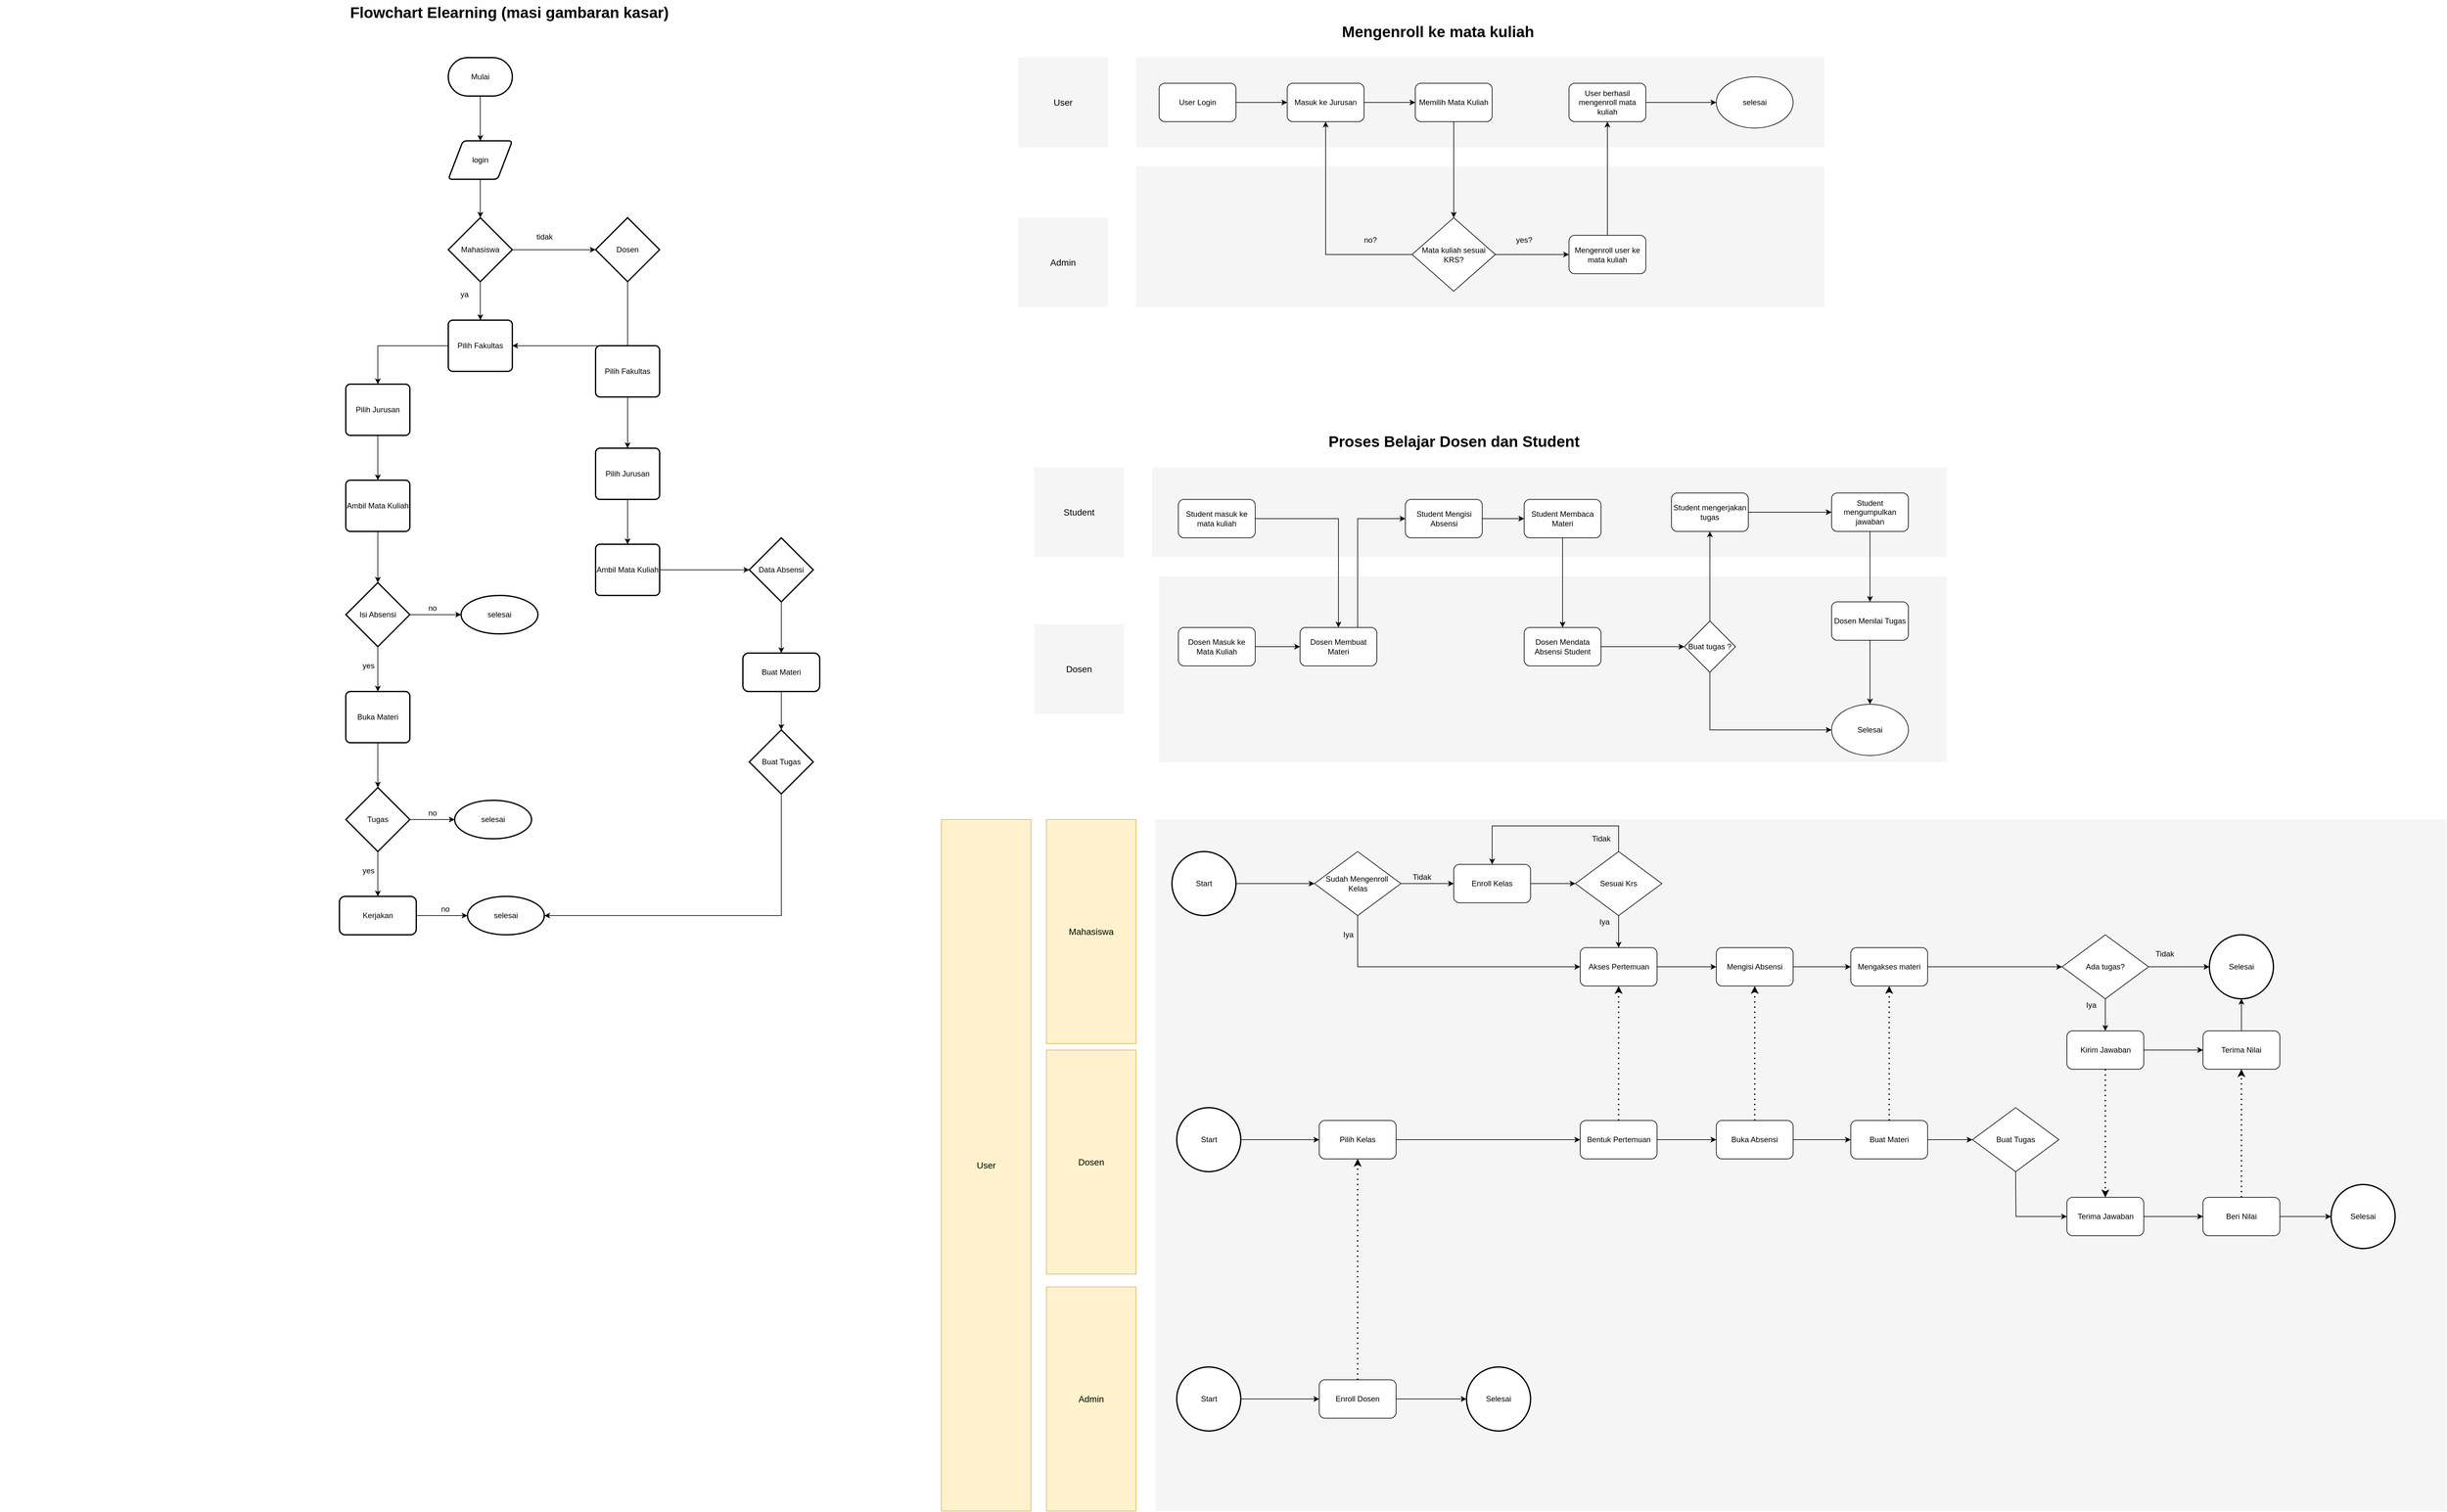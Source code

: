 <mxfile version="17.4.0" type="device"><diagram id="6I0OCvxSQrVGMHxT2VVA" name="Page-1"><mxGraphModel dx="3430" dy="965" grid="1" gridSize="10" guides="1" tooltips="1" connect="1" arrows="1" fold="1" page="1" pageScale="1" pageWidth="850" pageHeight="1100" math="0" shadow="0"><root><mxCell id="0"/><mxCell id="1" parent="0"/><mxCell id="dKdSaXE48SgPbhcamS2K-30" value="" style="whiteSpace=wrap;html=1;strokeColor=none;strokeWidth=1;fillColor=#f5f5f5;fontSize=14;" parent="1" vertex="1"><mxGeometry x="194" y="500" width="1075" height="220" as="geometry"/></mxCell><mxCell id="dKdSaXE48SgPbhcamS2K-32" value="" style="whiteSpace=wrap;html=1;strokeColor=none;strokeWidth=1;fillColor=#f5f5f5;fontSize=14;" parent="1" vertex="1"><mxGeometry x="194" y="330" width="1075" height="140" as="geometry"/></mxCell><mxCell id="dKdSaXE48SgPbhcamS2K-63" value="Mengenroll ke mata kuliah" style="text;strokeColor=none;fillColor=none;html=1;fontSize=24;fontStyle=1;verticalAlign=middle;align=center;" parent="1" vertex="1"><mxGeometry x="-130" y="270" width="1590" height="40" as="geometry"/></mxCell><mxCell id="AJDDpx3dmxY4bi6hgzIs-2" value="User" style="whiteSpace=wrap;html=1;strokeColor=none;strokeWidth=1;fillColor=#f5f5f5;fontSize=14;" parent="1" vertex="1"><mxGeometry x="10" y="330" width="140" height="140" as="geometry"/></mxCell><mxCell id="AJDDpx3dmxY4bi6hgzIs-5" value="Admin" style="whiteSpace=wrap;html=1;strokeColor=none;strokeWidth=1;fillColor=#f5f5f5;fontSize=14;" parent="1" vertex="1"><mxGeometry x="10" y="580" width="140" height="140" as="geometry"/></mxCell><mxCell id="AJDDpx3dmxY4bi6hgzIs-11" value="" style="edgeStyle=orthogonalEdgeStyle;rounded=0;orthogonalLoop=1;jettySize=auto;html=1;" parent="1" source="AJDDpx3dmxY4bi6hgzIs-7" target="AJDDpx3dmxY4bi6hgzIs-10" edge="1"><mxGeometry relative="1" as="geometry"/></mxCell><mxCell id="AJDDpx3dmxY4bi6hgzIs-7" value="User Login" style="rounded=1;whiteSpace=wrap;html=1;" parent="1" vertex="1"><mxGeometry x="230" y="370" width="120" height="60" as="geometry"/></mxCell><mxCell id="AJDDpx3dmxY4bi6hgzIs-19" style="edgeStyle=orthogonalEdgeStyle;rounded=0;orthogonalLoop=1;jettySize=auto;html=1;entryX=0.5;entryY=1;entryDx=0;entryDy=0;" parent="1" source="AJDDpx3dmxY4bi6hgzIs-9" target="AJDDpx3dmxY4bi6hgzIs-13" edge="1"><mxGeometry relative="1" as="geometry"/></mxCell><mxCell id="AJDDpx3dmxY4bi6hgzIs-9" value="Mengenroll user ke mata kuliah" style="rounded=1;whiteSpace=wrap;html=1;" parent="1" vertex="1"><mxGeometry x="870" y="607.5" width="120" height="60" as="geometry"/></mxCell><mxCell id="AJDDpx3dmxY4bi6hgzIs-16" value="" style="edgeStyle=orthogonalEdgeStyle;rounded=0;orthogonalLoop=1;jettySize=auto;html=1;" parent="1" source="AJDDpx3dmxY4bi6hgzIs-10" target="AJDDpx3dmxY4bi6hgzIs-15" edge="1"><mxGeometry relative="1" as="geometry"/></mxCell><mxCell id="AJDDpx3dmxY4bi6hgzIs-10" value="Masuk ke Jurusan" style="rounded=1;whiteSpace=wrap;html=1;" parent="1" vertex="1"><mxGeometry x="430" y="370" width="120" height="60" as="geometry"/></mxCell><mxCell id="AJDDpx3dmxY4bi6hgzIs-52" style="edgeStyle=orthogonalEdgeStyle;rounded=0;orthogonalLoop=1;jettySize=auto;html=1;entryX=0;entryY=0.5;entryDx=0;entryDy=0;" parent="1" source="AJDDpx3dmxY4bi6hgzIs-13" target="AJDDpx3dmxY4bi6hgzIs-51" edge="1"><mxGeometry relative="1" as="geometry"/></mxCell><mxCell id="AJDDpx3dmxY4bi6hgzIs-13" value="User berhasil mengenroll mata kuliah" style="rounded=1;whiteSpace=wrap;html=1;" parent="1" vertex="1"><mxGeometry x="870" y="370" width="120" height="60" as="geometry"/></mxCell><mxCell id="AJDDpx3dmxY4bi6hgzIs-17" style="edgeStyle=orthogonalEdgeStyle;rounded=0;orthogonalLoop=1;jettySize=auto;html=1;entryX=0;entryY=0.5;entryDx=0;entryDy=0;" parent="1" source="AJDDpx3dmxY4bi6hgzIs-14" target="AJDDpx3dmxY4bi6hgzIs-9" edge="1"><mxGeometry relative="1" as="geometry"/></mxCell><mxCell id="AJDDpx3dmxY4bi6hgzIs-20" style="edgeStyle=orthogonalEdgeStyle;rounded=0;orthogonalLoop=1;jettySize=auto;html=1;entryX=0.5;entryY=1;entryDx=0;entryDy=0;" parent="1" source="AJDDpx3dmxY4bi6hgzIs-14" target="AJDDpx3dmxY4bi6hgzIs-10" edge="1"><mxGeometry relative="1" as="geometry"/></mxCell><mxCell id="AJDDpx3dmxY4bi6hgzIs-14" value="Mata kuliah sesuai KRS?" style="rhombus;whiteSpace=wrap;html=1;" parent="1" vertex="1"><mxGeometry x="625" y="580" width="130" height="115" as="geometry"/></mxCell><mxCell id="AJDDpx3dmxY4bi6hgzIs-18" style="edgeStyle=orthogonalEdgeStyle;rounded=0;orthogonalLoop=1;jettySize=auto;html=1;entryX=0.5;entryY=0;entryDx=0;entryDy=0;" parent="1" source="AJDDpx3dmxY4bi6hgzIs-15" target="AJDDpx3dmxY4bi6hgzIs-14" edge="1"><mxGeometry relative="1" as="geometry"/></mxCell><mxCell id="AJDDpx3dmxY4bi6hgzIs-15" value="Memilih Mata Kuliah" style="whiteSpace=wrap;html=1;rounded=1;" parent="1" vertex="1"><mxGeometry x="630" y="370" width="120" height="60" as="geometry"/></mxCell><mxCell id="AJDDpx3dmxY4bi6hgzIs-21" value="no?" style="text;html=1;strokeColor=none;fillColor=none;align=center;verticalAlign=middle;whiteSpace=wrap;rounded=0;" parent="1" vertex="1"><mxGeometry x="530" y="600" width="60" height="30" as="geometry"/></mxCell><mxCell id="AJDDpx3dmxY4bi6hgzIs-22" value="yes?" style="text;html=1;strokeColor=none;fillColor=none;align=center;verticalAlign=middle;whiteSpace=wrap;rounded=0;" parent="1" vertex="1"><mxGeometry x="770" y="600" width="60" height="30" as="geometry"/></mxCell><mxCell id="AJDDpx3dmxY4bi6hgzIs-23" value="" style="whiteSpace=wrap;html=1;strokeColor=none;strokeWidth=1;fillColor=#f5f5f5;fontSize=14;" parent="1" vertex="1"><mxGeometry x="230" y="1140" width="1230" height="290" as="geometry"/></mxCell><mxCell id="AJDDpx3dmxY4bi6hgzIs-24" value="" style="whiteSpace=wrap;html=1;strokeColor=none;strokeWidth=1;fillColor=#f5f5f5;fontSize=14;" parent="1" vertex="1"><mxGeometry x="219" y="970" width="1241" height="140" as="geometry"/></mxCell><mxCell id="AJDDpx3dmxY4bi6hgzIs-25" value="Proses Belajar Dosen dan Student" style="text;strokeColor=none;fillColor=none;html=1;fontSize=24;fontStyle=1;verticalAlign=middle;align=center;" parent="1" vertex="1"><mxGeometry x="-105" y="910" width="1590" height="40" as="geometry"/></mxCell><mxCell id="AJDDpx3dmxY4bi6hgzIs-26" value="Student" style="whiteSpace=wrap;html=1;strokeColor=none;strokeWidth=1;fillColor=#f5f5f5;fontSize=14;" parent="1" vertex="1"><mxGeometry x="35" y="970" width="140" height="140" as="geometry"/></mxCell><mxCell id="AJDDpx3dmxY4bi6hgzIs-27" value="Dosen" style="whiteSpace=wrap;html=1;strokeColor=none;strokeWidth=1;fillColor=#f5f5f5;fontSize=14;" parent="1" vertex="1"><mxGeometry x="35" y="1215" width="140" height="140" as="geometry"/></mxCell><mxCell id="AJDDpx3dmxY4bi6hgzIs-28" value="" style="edgeStyle=orthogonalEdgeStyle;rounded=0;orthogonalLoop=1;jettySize=auto;html=1;" parent="1" edge="1"><mxGeometry relative="1" as="geometry"><mxPoint x="375" y="1040" as="sourcePoint"/></mxGeometry></mxCell><mxCell id="AJDDpx3dmxY4bi6hgzIs-30" style="edgeStyle=orthogonalEdgeStyle;rounded=0;orthogonalLoop=1;jettySize=auto;html=1;entryX=0.5;entryY=1;entryDx=0;entryDy=0;" parent="1" edge="1"><mxGeometry relative="1" as="geometry"><mxPoint x="955" y="1247.5" as="sourcePoint"/></mxGeometry></mxCell><mxCell id="AJDDpx3dmxY4bi6hgzIs-32" value="" style="edgeStyle=orthogonalEdgeStyle;rounded=0;orthogonalLoop=1;jettySize=auto;html=1;" parent="1" edge="1"><mxGeometry relative="1" as="geometry"><mxPoint x="575" y="1040" as="sourcePoint"/></mxGeometry></mxCell><mxCell id="AJDDpx3dmxY4bi6hgzIs-35" style="edgeStyle=orthogonalEdgeStyle;rounded=0;orthogonalLoop=1;jettySize=auto;html=1;entryX=0;entryY=0.5;entryDx=0;entryDy=0;" parent="1" edge="1"><mxGeometry relative="1" as="geometry"><mxPoint x="780" y="1277.5" as="sourcePoint"/></mxGeometry></mxCell><mxCell id="AJDDpx3dmxY4bi6hgzIs-55" style="edgeStyle=orthogonalEdgeStyle;rounded=0;orthogonalLoop=1;jettySize=auto;html=1;entryX=0;entryY=0.5;entryDx=0;entryDy=0;" parent="1" source="AJDDpx3dmxY4bi6hgzIs-44" target="AJDDpx3dmxY4bi6hgzIs-45" edge="1"><mxGeometry relative="1" as="geometry"/></mxCell><mxCell id="AJDDpx3dmxY4bi6hgzIs-44" value="Dosen Masuk ke Mata Kuliah" style="rounded=1;whiteSpace=wrap;html=1;" parent="1" vertex="1"><mxGeometry x="260" y="1220" width="120" height="60" as="geometry"/></mxCell><mxCell id="AJDDpx3dmxY4bi6hgzIs-61" style="edgeStyle=orthogonalEdgeStyle;rounded=0;orthogonalLoop=1;jettySize=auto;html=1;entryX=0;entryY=0.5;entryDx=0;entryDy=0;exitX=0.75;exitY=0;exitDx=0;exitDy=0;" parent="1" source="AJDDpx3dmxY4bi6hgzIs-45" target="AJDDpx3dmxY4bi6hgzIs-49" edge="1"><mxGeometry relative="1" as="geometry"/></mxCell><mxCell id="AJDDpx3dmxY4bi6hgzIs-45" value="Dosen Membuat Materi" style="rounded=1;whiteSpace=wrap;html=1;" parent="1" vertex="1"><mxGeometry x="450" y="1220" width="120" height="60" as="geometry"/></mxCell><mxCell id="AJDDpx3dmxY4bi6hgzIs-62" style="edgeStyle=orthogonalEdgeStyle;rounded=0;orthogonalLoop=1;jettySize=auto;html=1;entryX=0;entryY=0.5;entryDx=0;entryDy=0;" parent="1" source="AJDDpx3dmxY4bi6hgzIs-46" target="AJDDpx3dmxY4bi6hgzIs-53" edge="1"><mxGeometry relative="1" as="geometry"><Array as="points"><mxPoint x="1090" y="1380"/></Array></mxGeometry></mxCell><mxCell id="AJDDpx3dmxY4bi6hgzIs-63" style="edgeStyle=orthogonalEdgeStyle;rounded=0;orthogonalLoop=1;jettySize=auto;html=1;entryX=0.5;entryY=1;entryDx=0;entryDy=0;" parent="1" source="AJDDpx3dmxY4bi6hgzIs-46" target="AJDDpx3dmxY4bi6hgzIs-58" edge="1"><mxGeometry relative="1" as="geometry"/></mxCell><mxCell id="AJDDpx3dmxY4bi6hgzIs-46" value="Buat tugas ?" style="rhombus;whiteSpace=wrap;html=1;" parent="1" vertex="1"><mxGeometry x="1050" y="1210" width="80" height="80" as="geometry"/></mxCell><mxCell id="AJDDpx3dmxY4bi6hgzIs-54" style="edgeStyle=orthogonalEdgeStyle;rounded=0;orthogonalLoop=1;jettySize=auto;html=1;entryX=0.5;entryY=0;entryDx=0;entryDy=0;" parent="1" source="AJDDpx3dmxY4bi6hgzIs-47" target="AJDDpx3dmxY4bi6hgzIs-45" edge="1"><mxGeometry relative="1" as="geometry"><mxPoint x="450" y="1050" as="targetPoint"/></mxGeometry></mxCell><mxCell id="AJDDpx3dmxY4bi6hgzIs-47" value="Student masuk ke mata kuliah" style="rounded=1;whiteSpace=wrap;html=1;" parent="1" vertex="1"><mxGeometry x="260" y="1020" width="120" height="60" as="geometry"/></mxCell><mxCell id="AJDDpx3dmxY4bi6hgzIs-71" style="edgeStyle=orthogonalEdgeStyle;rounded=0;orthogonalLoop=1;jettySize=auto;html=1;entryX=0;entryY=0.5;entryDx=0;entryDy=0;" parent="1" source="AJDDpx3dmxY4bi6hgzIs-49" target="AJDDpx3dmxY4bi6hgzIs-70" edge="1"><mxGeometry relative="1" as="geometry"/></mxCell><mxCell id="AJDDpx3dmxY4bi6hgzIs-49" value="Student Mengisi Absensi" style="rounded=1;whiteSpace=wrap;html=1;" parent="1" vertex="1"><mxGeometry x="614.5" y="1020" width="120" height="60" as="geometry"/></mxCell><mxCell id="AJDDpx3dmxY4bi6hgzIs-51" value="selesai" style="ellipse;whiteSpace=wrap;html=1;" parent="1" vertex="1"><mxGeometry x="1100" y="360" width="120" height="80" as="geometry"/></mxCell><mxCell id="AJDDpx3dmxY4bi6hgzIs-53" value="Selesai" style="ellipse;whiteSpace=wrap;html=1;" parent="1" vertex="1"><mxGeometry x="1280" y="1340" width="120" height="80" as="geometry"/></mxCell><mxCell id="AJDDpx3dmxY4bi6hgzIs-66" value="" style="edgeStyle=orthogonalEdgeStyle;rounded=0;orthogonalLoop=1;jettySize=auto;html=1;" parent="1" source="AJDDpx3dmxY4bi6hgzIs-58" target="AJDDpx3dmxY4bi6hgzIs-65" edge="1"><mxGeometry relative="1" as="geometry"/></mxCell><mxCell id="AJDDpx3dmxY4bi6hgzIs-58" value="Student mengerjakan tugas" style="rounded=1;whiteSpace=wrap;html=1;" parent="1" vertex="1"><mxGeometry x="1030" y="1010" width="120" height="60" as="geometry"/></mxCell><mxCell id="AJDDpx3dmxY4bi6hgzIs-68" style="edgeStyle=orthogonalEdgeStyle;rounded=0;orthogonalLoop=1;jettySize=auto;html=1;entryX=0.5;entryY=0;entryDx=0;entryDy=0;" parent="1" source="AJDDpx3dmxY4bi6hgzIs-65" target="AJDDpx3dmxY4bi6hgzIs-67" edge="1"><mxGeometry relative="1" as="geometry"/></mxCell><mxCell id="AJDDpx3dmxY4bi6hgzIs-65" value="Student mengumpulkan jawaban" style="whiteSpace=wrap;html=1;rounded=1;" parent="1" vertex="1"><mxGeometry x="1280" y="1010" width="120" height="60" as="geometry"/></mxCell><mxCell id="AJDDpx3dmxY4bi6hgzIs-69" style="edgeStyle=orthogonalEdgeStyle;rounded=0;orthogonalLoop=1;jettySize=auto;html=1;entryX=0.5;entryY=0;entryDx=0;entryDy=0;" parent="1" source="AJDDpx3dmxY4bi6hgzIs-67" target="AJDDpx3dmxY4bi6hgzIs-53" edge="1"><mxGeometry relative="1" as="geometry"/></mxCell><mxCell id="AJDDpx3dmxY4bi6hgzIs-67" value="Dosen Menilai Tugas" style="rounded=1;whiteSpace=wrap;html=1;" parent="1" vertex="1"><mxGeometry x="1280" y="1180" width="120" height="60" as="geometry"/></mxCell><mxCell id="AJDDpx3dmxY4bi6hgzIs-74" style="edgeStyle=orthogonalEdgeStyle;rounded=0;orthogonalLoop=1;jettySize=auto;html=1;entryX=0.5;entryY=0;entryDx=0;entryDy=0;" parent="1" source="AJDDpx3dmxY4bi6hgzIs-70" target="AJDDpx3dmxY4bi6hgzIs-72" edge="1"><mxGeometry relative="1" as="geometry"/></mxCell><mxCell id="AJDDpx3dmxY4bi6hgzIs-70" value="Student Membaca Materi" style="rounded=1;whiteSpace=wrap;html=1;" parent="1" vertex="1"><mxGeometry x="800" y="1020" width="120" height="60" as="geometry"/></mxCell><mxCell id="AJDDpx3dmxY4bi6hgzIs-75" style="edgeStyle=orthogonalEdgeStyle;rounded=0;orthogonalLoop=1;jettySize=auto;html=1;entryX=0;entryY=0.5;entryDx=0;entryDy=0;" parent="1" source="AJDDpx3dmxY4bi6hgzIs-72" target="AJDDpx3dmxY4bi6hgzIs-46" edge="1"><mxGeometry relative="1" as="geometry"/></mxCell><mxCell id="AJDDpx3dmxY4bi6hgzIs-72" value="Dosen Mendata Absensi Student" style="rounded=1;whiteSpace=wrap;html=1;" parent="1" vertex="1"><mxGeometry x="800" y="1220" width="120" height="60" as="geometry"/></mxCell><mxCell id="AJDDpx3dmxY4bi6hgzIs-76" style="edgeStyle=orthogonalEdgeStyle;rounded=0;orthogonalLoop=1;jettySize=auto;html=1;entryX=0.5;entryY=0;entryDx=0;entryDy=0;" parent="1" source="AJDDpx3dmxY4bi6hgzIs-77" target="AJDDpx3dmxY4bi6hgzIs-79" edge="1"><mxGeometry relative="1" as="geometry"/></mxCell><mxCell id="AJDDpx3dmxY4bi6hgzIs-77" value="Mulai" style="strokeWidth=2;html=1;shape=mxgraph.flowchart.terminator;whiteSpace=wrap;" parent="1" vertex="1"><mxGeometry x="-880" y="330" width="100" height="60" as="geometry"/></mxCell><mxCell id="AJDDpx3dmxY4bi6hgzIs-78" value="" style="edgeStyle=orthogonalEdgeStyle;rounded=0;orthogonalLoop=1;jettySize=auto;html=1;" parent="1" source="AJDDpx3dmxY4bi6hgzIs-79" target="AJDDpx3dmxY4bi6hgzIs-82" edge="1"><mxGeometry relative="1" as="geometry"/></mxCell><mxCell id="AJDDpx3dmxY4bi6hgzIs-79" value="login" style="shape=parallelogram;html=1;strokeWidth=2;perimeter=parallelogramPerimeter;whiteSpace=wrap;rounded=1;arcSize=12;size=0.23;" parent="1" vertex="1"><mxGeometry x="-880" y="460" width="100" height="60" as="geometry"/></mxCell><mxCell id="AJDDpx3dmxY4bi6hgzIs-80" style="edgeStyle=orthogonalEdgeStyle;rounded=0;orthogonalLoop=1;jettySize=auto;html=1;" parent="1" source="AJDDpx3dmxY4bi6hgzIs-82" target="AJDDpx3dmxY4bi6hgzIs-84" edge="1"><mxGeometry relative="1" as="geometry"/></mxCell><mxCell id="AJDDpx3dmxY4bi6hgzIs-81" style="edgeStyle=orthogonalEdgeStyle;rounded=0;orthogonalLoop=1;jettySize=auto;html=1;entryX=0.5;entryY=0;entryDx=0;entryDy=0;" parent="1" source="AJDDpx3dmxY4bi6hgzIs-82" target="AJDDpx3dmxY4bi6hgzIs-86" edge="1"><mxGeometry relative="1" as="geometry"/></mxCell><mxCell id="AJDDpx3dmxY4bi6hgzIs-82" value="Mahasiswa" style="strokeWidth=2;html=1;shape=mxgraph.flowchart.decision;whiteSpace=wrap;" parent="1" vertex="1"><mxGeometry x="-880" y="580" width="100" height="100" as="geometry"/></mxCell><mxCell id="AJDDpx3dmxY4bi6hgzIs-83" style="edgeStyle=orthogonalEdgeStyle;rounded=0;orthogonalLoop=1;jettySize=auto;html=1;entryX=1;entryY=0.5;entryDx=0;entryDy=0;" parent="1" source="AJDDpx3dmxY4bi6hgzIs-84" target="AJDDpx3dmxY4bi6hgzIs-86" edge="1"><mxGeometry relative="1" as="geometry"><Array as="points"><mxPoint x="-600" y="780"/></Array></mxGeometry></mxCell><mxCell id="AJDDpx3dmxY4bi6hgzIs-84" value="Dosen" style="strokeWidth=2;html=1;shape=mxgraph.flowchart.decision;whiteSpace=wrap;" parent="1" vertex="1"><mxGeometry x="-650" y="580" width="100" height="100" as="geometry"/></mxCell><mxCell id="AJDDpx3dmxY4bi6hgzIs-85" style="edgeStyle=orthogonalEdgeStyle;rounded=0;orthogonalLoop=1;jettySize=auto;html=1;entryX=0.5;entryY=0;entryDx=0;entryDy=0;exitX=0;exitY=0.5;exitDx=0;exitDy=0;" parent="1" source="AJDDpx3dmxY4bi6hgzIs-86" target="AJDDpx3dmxY4bi6hgzIs-90" edge="1"><mxGeometry relative="1" as="geometry"><mxPoint x="-890" y="780" as="sourcePoint"/></mxGeometry></mxCell><mxCell id="AJDDpx3dmxY4bi6hgzIs-86" value="Pilih Fakultas" style="rounded=1;whiteSpace=wrap;html=1;absoluteArcSize=1;arcSize=14;strokeWidth=2;" parent="1" vertex="1"><mxGeometry x="-880" y="740" width="100" height="80" as="geometry"/></mxCell><mxCell id="AJDDpx3dmxY4bi6hgzIs-87" value="" style="edgeStyle=orthogonalEdgeStyle;rounded=0;orthogonalLoop=1;jettySize=auto;html=1;" parent="1" source="AJDDpx3dmxY4bi6hgzIs-88" target="AJDDpx3dmxY4bi6hgzIs-114" edge="1"><mxGeometry relative="1" as="geometry"/></mxCell><mxCell id="AJDDpx3dmxY4bi6hgzIs-88" value="Data Absensi" style="strokeWidth=2;html=1;shape=mxgraph.flowchart.decision;whiteSpace=wrap;" parent="1" vertex="1"><mxGeometry x="-410" y="1080" width="100" height="100" as="geometry"/></mxCell><mxCell id="AJDDpx3dmxY4bi6hgzIs-89" value="" style="edgeStyle=orthogonalEdgeStyle;rounded=0;orthogonalLoop=1;jettySize=auto;html=1;" parent="1" source="AJDDpx3dmxY4bi6hgzIs-90" target="AJDDpx3dmxY4bi6hgzIs-92" edge="1"><mxGeometry relative="1" as="geometry"/></mxCell><mxCell id="AJDDpx3dmxY4bi6hgzIs-90" value="Pilih Jurusan" style="rounded=1;whiteSpace=wrap;html=1;absoluteArcSize=1;arcSize=14;strokeWidth=2;" parent="1" vertex="1"><mxGeometry x="-1040" y="840" width="100" height="80" as="geometry"/></mxCell><mxCell id="AJDDpx3dmxY4bi6hgzIs-91" value="" style="edgeStyle=orthogonalEdgeStyle;rounded=0;orthogonalLoop=1;jettySize=auto;html=1;" parent="1" source="AJDDpx3dmxY4bi6hgzIs-92" edge="1"><mxGeometry relative="1" as="geometry"><mxPoint x="-990" y="1150" as="targetPoint"/></mxGeometry></mxCell><mxCell id="AJDDpx3dmxY4bi6hgzIs-92" value="Ambil Mata Kuliah" style="rounded=1;whiteSpace=wrap;html=1;absoluteArcSize=1;arcSize=14;strokeWidth=2;" parent="1" vertex="1"><mxGeometry x="-1040" y="990" width="100" height="80" as="geometry"/></mxCell><mxCell id="AJDDpx3dmxY4bi6hgzIs-93" value="tidak" style="text;html=1;align=center;verticalAlign=middle;resizable=0;points=[];autosize=1;strokeColor=none;fillColor=none;" parent="1" vertex="1"><mxGeometry x="-750" y="600" width="40" height="20" as="geometry"/></mxCell><mxCell id="AJDDpx3dmxY4bi6hgzIs-94" value="ya" style="text;html=1;align=center;verticalAlign=middle;resizable=0;points=[];autosize=1;strokeColor=none;fillColor=none;" parent="1" vertex="1"><mxGeometry x="-870" y="690" width="30" height="20" as="geometry"/></mxCell><mxCell id="AJDDpx3dmxY4bi6hgzIs-95" value="" style="edgeStyle=orthogonalEdgeStyle;rounded=0;orthogonalLoop=1;jettySize=auto;html=1;" parent="1" source="AJDDpx3dmxY4bi6hgzIs-96" target="AJDDpx3dmxY4bi6hgzIs-99" edge="1"><mxGeometry relative="1" as="geometry"/></mxCell><mxCell id="AJDDpx3dmxY4bi6hgzIs-96" value="Buka Materi" style="rounded=1;whiteSpace=wrap;html=1;absoluteArcSize=1;arcSize=14;strokeWidth=2;" parent="1" vertex="1"><mxGeometry x="-1040" y="1320" width="100" height="80" as="geometry"/></mxCell><mxCell id="AJDDpx3dmxY4bi6hgzIs-97" value="" style="edgeStyle=orthogonalEdgeStyle;rounded=0;orthogonalLoop=1;jettySize=auto;html=1;" parent="1" source="AJDDpx3dmxY4bi6hgzIs-99" target="AJDDpx3dmxY4bi6hgzIs-107" edge="1"><mxGeometry relative="1" as="geometry"/></mxCell><mxCell id="AJDDpx3dmxY4bi6hgzIs-98" value="" style="edgeStyle=orthogonalEdgeStyle;rounded=0;orthogonalLoop=1;jettySize=auto;html=1;" parent="1" source="AJDDpx3dmxY4bi6hgzIs-99" target="AJDDpx3dmxY4bi6hgzIs-110" edge="1"><mxGeometry relative="1" as="geometry"/></mxCell><mxCell id="AJDDpx3dmxY4bi6hgzIs-99" value="Tugas" style="strokeWidth=2;html=1;shape=mxgraph.flowchart.decision;whiteSpace=wrap;" parent="1" vertex="1"><mxGeometry x="-1040" y="1470" width="100" height="100" as="geometry"/></mxCell><mxCell id="AJDDpx3dmxY4bi6hgzIs-100" value="" style="edgeStyle=orthogonalEdgeStyle;rounded=0;orthogonalLoop=1;jettySize=auto;html=1;" parent="1" source="AJDDpx3dmxY4bi6hgzIs-102" target="AJDDpx3dmxY4bi6hgzIs-96" edge="1"><mxGeometry relative="1" as="geometry"/></mxCell><mxCell id="AJDDpx3dmxY4bi6hgzIs-101" value="" style="edgeStyle=orthogonalEdgeStyle;rounded=0;orthogonalLoop=1;jettySize=auto;html=1;" parent="1" source="AJDDpx3dmxY4bi6hgzIs-102" target="AJDDpx3dmxY4bi6hgzIs-105" edge="1"><mxGeometry relative="1" as="geometry"/></mxCell><mxCell id="AJDDpx3dmxY4bi6hgzIs-102" value="Isi Absensi" style="strokeWidth=2;html=1;shape=mxgraph.flowchart.decision;whiteSpace=wrap;" parent="1" vertex="1"><mxGeometry x="-1040" y="1150" width="100" height="100" as="geometry"/></mxCell><mxCell id="AJDDpx3dmxY4bi6hgzIs-103" value="yes" style="text;html=1;align=center;verticalAlign=middle;resizable=0;points=[];autosize=1;strokeColor=none;fillColor=none;" parent="1" vertex="1"><mxGeometry x="-1020" y="1270" width="30" height="20" as="geometry"/></mxCell><mxCell id="AJDDpx3dmxY4bi6hgzIs-104" value="no" style="text;html=1;align=center;verticalAlign=middle;resizable=0;points=[];autosize=1;strokeColor=none;fillColor=none;" parent="1" vertex="1"><mxGeometry x="-920" y="1180" width="30" height="20" as="geometry"/></mxCell><mxCell id="AJDDpx3dmxY4bi6hgzIs-105" value="selesai" style="ellipse;whiteSpace=wrap;html=1;strokeWidth=2;" parent="1" vertex="1"><mxGeometry x="-860" y="1170" width="120" height="60" as="geometry"/></mxCell><mxCell id="AJDDpx3dmxY4bi6hgzIs-106" value="" style="edgeStyle=orthogonalEdgeStyle;rounded=0;orthogonalLoop=1;jettySize=auto;html=1;" parent="1" source="AJDDpx3dmxY4bi6hgzIs-107" target="AJDDpx3dmxY4bi6hgzIs-108" edge="1"><mxGeometry relative="1" as="geometry"/></mxCell><mxCell id="AJDDpx3dmxY4bi6hgzIs-107" value="Kerjakan" style="rounded=1;whiteSpace=wrap;html=1;strokeWidth=2;" parent="1" vertex="1"><mxGeometry x="-1050" y="1640" width="120" height="60" as="geometry"/></mxCell><mxCell id="AJDDpx3dmxY4bi6hgzIs-108" value="selesai" style="ellipse;whiteSpace=wrap;html=1;rounded=1;strokeWidth=2;" parent="1" vertex="1"><mxGeometry x="-850" y="1640" width="120" height="60" as="geometry"/></mxCell><mxCell id="AJDDpx3dmxY4bi6hgzIs-109" value="yes" style="text;html=1;align=center;verticalAlign=middle;resizable=0;points=[];autosize=1;strokeColor=none;fillColor=none;" parent="1" vertex="1"><mxGeometry x="-1020" y="1590" width="30" height="20" as="geometry"/></mxCell><mxCell id="AJDDpx3dmxY4bi6hgzIs-110" value="selesai" style="ellipse;whiteSpace=wrap;html=1;strokeWidth=2;" parent="1" vertex="1"><mxGeometry x="-870" y="1490" width="120" height="60" as="geometry"/></mxCell><mxCell id="AJDDpx3dmxY4bi6hgzIs-111" value="no" style="text;html=1;align=center;verticalAlign=middle;resizable=0;points=[];autosize=1;strokeColor=none;fillColor=none;" parent="1" vertex="1"><mxGeometry x="-920" y="1500" width="30" height="20" as="geometry"/></mxCell><mxCell id="AJDDpx3dmxY4bi6hgzIs-112" value="no" style="text;html=1;align=center;verticalAlign=middle;resizable=0;points=[];autosize=1;strokeColor=none;fillColor=none;" parent="1" vertex="1"><mxGeometry x="-900" y="1650" width="30" height="20" as="geometry"/></mxCell><mxCell id="AJDDpx3dmxY4bi6hgzIs-113" value="" style="edgeStyle=orthogonalEdgeStyle;rounded=0;orthogonalLoop=1;jettySize=auto;html=1;" parent="1" source="AJDDpx3dmxY4bi6hgzIs-114" target="AJDDpx3dmxY4bi6hgzIs-116" edge="1"><mxGeometry relative="1" as="geometry"/></mxCell><mxCell id="AJDDpx3dmxY4bi6hgzIs-114" value="Buat Materi" style="rounded=1;whiteSpace=wrap;html=1;strokeWidth=2;" parent="1" vertex="1"><mxGeometry x="-420" y="1260" width="120" height="60" as="geometry"/></mxCell><mxCell id="AJDDpx3dmxY4bi6hgzIs-115" style="edgeStyle=orthogonalEdgeStyle;rounded=0;orthogonalLoop=1;jettySize=auto;html=1;entryX=1;entryY=0.5;entryDx=0;entryDy=0;" parent="1" source="AJDDpx3dmxY4bi6hgzIs-116" target="AJDDpx3dmxY4bi6hgzIs-108" edge="1"><mxGeometry relative="1" as="geometry"><Array as="points"><mxPoint x="-360" y="1670"/></Array></mxGeometry></mxCell><mxCell id="AJDDpx3dmxY4bi6hgzIs-116" value="Buat Tugas" style="strokeWidth=2;html=1;shape=mxgraph.flowchart.decision;whiteSpace=wrap;" parent="1" vertex="1"><mxGeometry x="-410" y="1380" width="100" height="100" as="geometry"/></mxCell><mxCell id="AJDDpx3dmxY4bi6hgzIs-117" style="edgeStyle=orthogonalEdgeStyle;rounded=0;orthogonalLoop=1;jettySize=auto;html=1;entryX=0.5;entryY=0;entryDx=0;entryDy=0;" parent="1" source="AJDDpx3dmxY4bi6hgzIs-118" target="AJDDpx3dmxY4bi6hgzIs-120" edge="1"><mxGeometry relative="1" as="geometry"/></mxCell><mxCell id="AJDDpx3dmxY4bi6hgzIs-118" value="Pilih Fakultas" style="rounded=1;whiteSpace=wrap;html=1;absoluteArcSize=1;arcSize=14;strokeWidth=2;" parent="1" vertex="1"><mxGeometry x="-650" y="780" width="100" height="80" as="geometry"/></mxCell><mxCell id="AJDDpx3dmxY4bi6hgzIs-119" value="" style="edgeStyle=orthogonalEdgeStyle;rounded=0;orthogonalLoop=1;jettySize=auto;html=1;" parent="1" source="AJDDpx3dmxY4bi6hgzIs-120" target="AJDDpx3dmxY4bi6hgzIs-122" edge="1"><mxGeometry relative="1" as="geometry"/></mxCell><mxCell id="AJDDpx3dmxY4bi6hgzIs-120" value="Pilih Jurusan" style="rounded=1;whiteSpace=wrap;html=1;absoluteArcSize=1;arcSize=14;strokeWidth=2;" parent="1" vertex="1"><mxGeometry x="-650" y="940" width="100" height="80" as="geometry"/></mxCell><mxCell id="AJDDpx3dmxY4bi6hgzIs-121" style="edgeStyle=orthogonalEdgeStyle;rounded=0;orthogonalLoop=1;jettySize=auto;html=1;entryX=0;entryY=0.5;entryDx=0;entryDy=0;entryPerimeter=0;" parent="1" source="AJDDpx3dmxY4bi6hgzIs-122" target="AJDDpx3dmxY4bi6hgzIs-88" edge="1"><mxGeometry relative="1" as="geometry"/></mxCell><mxCell id="AJDDpx3dmxY4bi6hgzIs-122" value="Ambil Mata Kuliah" style="rounded=1;whiteSpace=wrap;html=1;absoluteArcSize=1;arcSize=14;strokeWidth=2;" parent="1" vertex="1"><mxGeometry x="-650" y="1090" width="100" height="80" as="geometry"/></mxCell><mxCell id="AJDDpx3dmxY4bi6hgzIs-123" value="Flowchart Elearning (masi gambaran kasar)" style="text;strokeColor=none;fillColor=none;html=1;fontSize=24;fontStyle=1;verticalAlign=middle;align=center;" parent="1" vertex="1"><mxGeometry x="-1580" y="240" width="1590" height="40" as="geometry"/></mxCell><mxCell id="a8Nn11xs4jvaF9fAKOrY-1" value="" style="whiteSpace=wrap;html=1;strokeColor=none;strokeWidth=1;fillColor=#f5f5f5;fontSize=14;" parent="1" vertex="1"><mxGeometry x="224.5" y="1520" width="2015.5" height="1080" as="geometry"/></mxCell><mxCell id="a8Nn11xs4jvaF9fAKOrY-2" value="User" style="whiteSpace=wrap;html=1;strokeColor=#d6b656;strokeWidth=1;fillColor=#fff2cc;fontSize=14;" parent="1" vertex="1"><mxGeometry x="-110" y="1520" width="140" height="1080" as="geometry"/></mxCell><mxCell id="a8Nn11xs4jvaF9fAKOrY-3" value="Mahasiswa" style="whiteSpace=wrap;html=1;strokeColor=#d6b656;strokeWidth=1;fillColor=#fff2cc;fontSize=14;" parent="1" vertex="1"><mxGeometry x="54" y="1520" width="140" height="350" as="geometry"/></mxCell><mxCell id="a8Nn11xs4jvaF9fAKOrY-6" value="Dosen" style="whiteSpace=wrap;html=1;strokeColor=#d6b656;strokeWidth=1;fillColor=#fff2cc;fontSize=14;" parent="1" vertex="1"><mxGeometry x="54" y="1880" width="140" height="350" as="geometry"/></mxCell><mxCell id="a8Nn11xs4jvaF9fAKOrY-22" style="edgeStyle=orthogonalEdgeStyle;rounded=0;orthogonalLoop=1;jettySize=auto;html=1;fontSize=12;" parent="1" source="a8Nn11xs4jvaF9fAKOrY-7" target="a8Nn11xs4jvaF9fAKOrY-17" edge="1"><mxGeometry relative="1" as="geometry"/></mxCell><mxCell id="a8Nn11xs4jvaF9fAKOrY-7" value="&lt;font style=&quot;font-size: 12px&quot;&gt;Sudah Mengenroll&amp;nbsp;&lt;br&gt;Kelas&lt;br&gt;&lt;/font&gt;" style="rhombus;whiteSpace=wrap;html=1;" parent="1" vertex="1"><mxGeometry x="472.5" y="1570" width="135" height="100" as="geometry"/></mxCell><mxCell id="a8Nn11xs4jvaF9fAKOrY-9" style="edgeStyle=orthogonalEdgeStyle;rounded=0;orthogonalLoop=1;jettySize=auto;html=1;fontSize=12;" parent="1" source="a8Nn11xs4jvaF9fAKOrY-8" target="a8Nn11xs4jvaF9fAKOrY-7" edge="1"><mxGeometry relative="1" as="geometry"/></mxCell><mxCell id="a8Nn11xs4jvaF9fAKOrY-8" value="Start" style="strokeWidth=2;html=1;shape=mxgraph.flowchart.start_2;whiteSpace=wrap;" parent="1" vertex="1"><mxGeometry x="250" y="1570" width="100" height="100" as="geometry"/></mxCell><mxCell id="a8Nn11xs4jvaF9fAKOrY-38" style="edgeStyle=orthogonalEdgeStyle;rounded=0;orthogonalLoop=1;jettySize=auto;html=1;entryX=0;entryY=0.5;entryDx=0;entryDy=0;fontSize=12;endArrow=classic;endFill=1;" parent="1" source="a8Nn11xs4jvaF9fAKOrY-11" target="a8Nn11xs4jvaF9fAKOrY-37" edge="1"><mxGeometry relative="1" as="geometry"/></mxCell><mxCell id="a8Nn11xs4jvaF9fAKOrY-11" value="Mengisi Absensi" style="rounded=1;whiteSpace=wrap;html=1;" parent="1" vertex="1"><mxGeometry x="1100" y="1720" width="120" height="60" as="geometry"/></mxCell><mxCell id="a8Nn11xs4jvaF9fAKOrY-45" style="edgeStyle=orthogonalEdgeStyle;rounded=0;orthogonalLoop=1;jettySize=auto;html=1;entryX=0;entryY=0.5;entryDx=0;entryDy=0;fontSize=12;endArrow=classic;endFill=1;" parent="1" source="a8Nn11xs4jvaF9fAKOrY-17" target="a8Nn11xs4jvaF9fAKOrY-35" edge="1"><mxGeometry relative="1" as="geometry"/></mxCell><mxCell id="a8Nn11xs4jvaF9fAKOrY-17" value="Enroll Kelas" style="rounded=1;whiteSpace=wrap;html=1;" parent="1" vertex="1"><mxGeometry x="690" y="1590" width="120" height="60" as="geometry"/></mxCell><mxCell id="a8Nn11xs4jvaF9fAKOrY-23" style="edgeStyle=orthogonalEdgeStyle;rounded=0;orthogonalLoop=1;jettySize=auto;html=1;entryX=0;entryY=0.5;entryDx=0;entryDy=0;fontSize=12;" parent="1" source="a8Nn11xs4jvaF9fAKOrY-19" target="a8Nn11xs4jvaF9fAKOrY-21" edge="1"><mxGeometry relative="1" as="geometry"/></mxCell><mxCell id="a8Nn11xs4jvaF9fAKOrY-19" value="Start" style="strokeWidth=2;html=1;shape=mxgraph.flowchart.start_2;whiteSpace=wrap;" parent="1" vertex="1"><mxGeometry x="257.5" y="1970" width="100" height="100" as="geometry"/></mxCell><mxCell id="a8Nn11xs4jvaF9fAKOrY-32" style="edgeStyle=orthogonalEdgeStyle;rounded=0;orthogonalLoop=1;jettySize=auto;html=1;entryX=0;entryY=0.5;entryDx=0;entryDy=0;fontSize=12;endArrow=classic;endFill=1;" parent="1" source="a8Nn11xs4jvaF9fAKOrY-21" target="a8Nn11xs4jvaF9fAKOrY-24" edge="1"><mxGeometry relative="1" as="geometry"/></mxCell><mxCell id="a8Nn11xs4jvaF9fAKOrY-21" value="Pilih Kelas" style="rounded=1;whiteSpace=wrap;html=1;" parent="1" vertex="1"><mxGeometry x="480" y="1990" width="120" height="60" as="geometry"/></mxCell><mxCell id="a8Nn11xs4jvaF9fAKOrY-72" style="edgeStyle=orthogonalEdgeStyle;rounded=0;orthogonalLoop=1;jettySize=auto;html=1;entryX=0;entryY=0.5;entryDx=0;entryDy=0;fontSize=12;endArrow=classic;endFill=1;" parent="1" source="a8Nn11xs4jvaF9fAKOrY-24" target="a8Nn11xs4jvaF9fAKOrY-70" edge="1"><mxGeometry relative="1" as="geometry"/></mxCell><mxCell id="a8Nn11xs4jvaF9fAKOrY-24" value="Bentuk Pertemuan" style="rounded=1;whiteSpace=wrap;html=1;" parent="1" vertex="1"><mxGeometry x="887.5" y="1990" width="120" height="60" as="geometry"/></mxCell><mxCell id="a8Nn11xs4jvaF9fAKOrY-44" style="edgeStyle=orthogonalEdgeStyle;rounded=0;orthogonalLoop=1;jettySize=auto;html=1;entryX=0;entryY=0.5;entryDx=0;entryDy=0;fontSize=12;endArrow=classic;endFill=1;" parent="1" source="a8Nn11xs4jvaF9fAKOrY-25" target="a8Nn11xs4jvaF9fAKOrY-42" edge="1"><mxGeometry relative="1" as="geometry"/></mxCell><mxCell id="a8Nn11xs4jvaF9fAKOrY-25" value="Kirim Jawaban" style="rounded=1;whiteSpace=wrap;html=1;" parent="1" vertex="1"><mxGeometry x="1647.5" y="1850" width="120" height="60" as="geometry"/></mxCell><mxCell id="a8Nn11xs4jvaF9fAKOrY-36" style="edgeStyle=orthogonalEdgeStyle;rounded=0;orthogonalLoop=1;jettySize=auto;html=1;fontSize=12;endArrow=classic;endFill=1;" parent="1" source="a8Nn11xs4jvaF9fAKOrY-26" target="a8Nn11xs4jvaF9fAKOrY-11" edge="1"><mxGeometry relative="1" as="geometry"/></mxCell><mxCell id="a8Nn11xs4jvaF9fAKOrY-26" value="Akses Pertemuan" style="rounded=1;whiteSpace=wrap;html=1;" parent="1" vertex="1"><mxGeometry x="887.5" y="1720" width="120" height="60" as="geometry"/></mxCell><mxCell id="a8Nn11xs4jvaF9fAKOrY-29" value="" style="endArrow=none;html=1;rounded=0;fontSize=12;exitX=0.5;exitY=1;exitDx=0;exitDy=0;" parent="1" source="a8Nn11xs4jvaF9fAKOrY-7" edge="1"><mxGeometry width="50" height="50" relative="1" as="geometry"><mxPoint x="550" y="1790" as="sourcePoint"/><mxPoint x="540" y="1750" as="targetPoint"/></mxGeometry></mxCell><mxCell id="a8Nn11xs4jvaF9fAKOrY-30" value="" style="endArrow=classic;html=1;rounded=0;fontSize=12;entryX=0;entryY=0.5;entryDx=0;entryDy=0;" parent="1" target="a8Nn11xs4jvaF9fAKOrY-26" edge="1"><mxGeometry width="50" height="50" relative="1" as="geometry"><mxPoint x="540" y="1750" as="sourcePoint"/><mxPoint x="600" y="1740" as="targetPoint"/></mxGeometry></mxCell><mxCell id="a8Nn11xs4jvaF9fAKOrY-54" style="edgeStyle=orthogonalEdgeStyle;rounded=0;orthogonalLoop=1;jettySize=auto;html=1;entryX=0.5;entryY=0;entryDx=0;entryDy=0;fontSize=12;endArrow=classic;endFill=1;" parent="1" source="a8Nn11xs4jvaF9fAKOrY-35" target="a8Nn11xs4jvaF9fAKOrY-26" edge="1"><mxGeometry relative="1" as="geometry"/></mxCell><mxCell id="a8Nn11xs4jvaF9fAKOrY-64" style="edgeStyle=orthogonalEdgeStyle;rounded=0;orthogonalLoop=1;jettySize=auto;html=1;entryX=0.5;entryY=0;entryDx=0;entryDy=0;fontSize=12;endArrow=classic;endFill=1;" parent="1" source="a8Nn11xs4jvaF9fAKOrY-35" target="a8Nn11xs4jvaF9fAKOrY-17" edge="1"><mxGeometry relative="1" as="geometry"><Array as="points"><mxPoint x="948" y="1530"/><mxPoint x="750" y="1530"/></Array></mxGeometry></mxCell><mxCell id="a8Nn11xs4jvaF9fAKOrY-35" value="&lt;font style=&quot;font-size: 12px&quot;&gt;Sesuai Krs&lt;br&gt;&lt;/font&gt;" style="rhombus;whiteSpace=wrap;html=1;" parent="1" vertex="1"><mxGeometry x="880" y="1570" width="135" height="100" as="geometry"/></mxCell><mxCell id="a8Nn11xs4jvaF9fAKOrY-41" style="edgeStyle=orthogonalEdgeStyle;rounded=0;orthogonalLoop=1;jettySize=auto;html=1;fontSize=12;endArrow=classic;endFill=1;" parent="1" source="a8Nn11xs4jvaF9fAKOrY-37" target="a8Nn11xs4jvaF9fAKOrY-39" edge="1"><mxGeometry relative="1" as="geometry"/></mxCell><mxCell id="a8Nn11xs4jvaF9fAKOrY-37" value="Mengakses materi" style="rounded=1;whiteSpace=wrap;html=1;" parent="1" vertex="1"><mxGeometry x="1310" y="1720" width="120" height="60" as="geometry"/></mxCell><mxCell id="a8Nn11xs4jvaF9fAKOrY-43" style="edgeStyle=orthogonalEdgeStyle;rounded=0;orthogonalLoop=1;jettySize=auto;html=1;entryX=0.5;entryY=0;entryDx=0;entryDy=0;fontSize=12;endArrow=classic;endFill=1;" parent="1" source="a8Nn11xs4jvaF9fAKOrY-39" target="a8Nn11xs4jvaF9fAKOrY-25" edge="1"><mxGeometry relative="1" as="geometry"/></mxCell><mxCell id="a8Nn11xs4jvaF9fAKOrY-66" style="edgeStyle=orthogonalEdgeStyle;rounded=0;orthogonalLoop=1;jettySize=auto;html=1;entryX=0;entryY=0.5;entryDx=0;entryDy=0;entryPerimeter=0;fontSize=12;endArrow=classic;endFill=1;" parent="1" source="a8Nn11xs4jvaF9fAKOrY-39" target="a8Nn11xs4jvaF9fAKOrY-46" edge="1"><mxGeometry relative="1" as="geometry"/></mxCell><mxCell id="a8Nn11xs4jvaF9fAKOrY-39" value="&lt;font style=&quot;font-size: 12px&quot;&gt;Ada tugas?&lt;br&gt;&lt;/font&gt;" style="rhombus;whiteSpace=wrap;html=1;" parent="1" vertex="1"><mxGeometry x="1640" y="1700" width="135" height="100" as="geometry"/></mxCell><mxCell id="a8Nn11xs4jvaF9fAKOrY-65" style="edgeStyle=orthogonalEdgeStyle;rounded=0;orthogonalLoop=1;jettySize=auto;html=1;fontSize=12;endArrow=classic;endFill=1;" parent="1" source="a8Nn11xs4jvaF9fAKOrY-42" target="a8Nn11xs4jvaF9fAKOrY-46" edge="1"><mxGeometry relative="1" as="geometry"/></mxCell><mxCell id="a8Nn11xs4jvaF9fAKOrY-42" value="Terima Nilai" style="rounded=1;whiteSpace=wrap;html=1;" parent="1" vertex="1"><mxGeometry x="1860" y="1850" width="120" height="60" as="geometry"/></mxCell><mxCell id="a8Nn11xs4jvaF9fAKOrY-46" value="Selesai" style="strokeWidth=2;html=1;shape=mxgraph.flowchart.start_2;whiteSpace=wrap;" parent="1" vertex="1"><mxGeometry x="1870" y="1700" width="100" height="100" as="geometry"/></mxCell><mxCell id="a8Nn11xs4jvaF9fAKOrY-53" value="Tidak" style="text;html=1;align=center;verticalAlign=middle;resizable=0;points=[];autosize=1;strokeColor=none;fillColor=none;fontSize=12;" parent="1" vertex="1"><mxGeometry x="620" y="1600" width="40" height="20" as="geometry"/></mxCell><mxCell id="a8Nn11xs4jvaF9fAKOrY-55" value="Iya" style="text;html=1;align=center;verticalAlign=middle;resizable=0;points=[];autosize=1;strokeColor=none;fillColor=none;fontSize=12;" parent="1" vertex="1"><mxGeometry x="510" y="1690" width="30" height="20" as="geometry"/></mxCell><mxCell id="a8Nn11xs4jvaF9fAKOrY-56" value="Iya" style="text;html=1;align=center;verticalAlign=middle;resizable=0;points=[];autosize=1;strokeColor=none;fillColor=none;fontSize=12;" parent="1" vertex="1"><mxGeometry x="910" y="1670" width="30" height="20" as="geometry"/></mxCell><mxCell id="a8Nn11xs4jvaF9fAKOrY-57" value="Tidak" style="text;html=1;align=center;verticalAlign=middle;resizable=0;points=[];autosize=1;strokeColor=none;fillColor=none;fontSize=12;" parent="1" vertex="1"><mxGeometry x="900" y="1540" width="40" height="20" as="geometry"/></mxCell><mxCell id="a8Nn11xs4jvaF9fAKOrY-67" value="Tidak" style="text;html=1;align=center;verticalAlign=middle;resizable=0;points=[];autosize=1;strokeColor=none;fillColor=none;fontSize=12;" parent="1" vertex="1"><mxGeometry x="1780" y="1720" width="40" height="20" as="geometry"/></mxCell><mxCell id="a8Nn11xs4jvaF9fAKOrY-68" value="Iya" style="text;html=1;align=center;verticalAlign=middle;resizable=0;points=[];autosize=1;strokeColor=none;fillColor=none;fontSize=12;" parent="1" vertex="1"><mxGeometry x="1670" y="1800" width="30" height="20" as="geometry"/></mxCell><mxCell id="a8Nn11xs4jvaF9fAKOrY-69" value="" style="endArrow=classic;dashed=1;html=1;dashPattern=1 3;strokeWidth=2;rounded=0;fontSize=12;exitX=0.5;exitY=0;exitDx=0;exitDy=0;entryX=0.5;entryY=1;entryDx=0;entryDy=0;endFill=1;" parent="1" source="a8Nn11xs4jvaF9fAKOrY-24" target="a8Nn11xs4jvaF9fAKOrY-26" edge="1"><mxGeometry width="50" height="50" relative="1" as="geometry"><mxPoint x="900" y="2000" as="sourcePoint"/><mxPoint x="950" y="1950" as="targetPoint"/></mxGeometry></mxCell><mxCell id="a8Nn11xs4jvaF9fAKOrY-74" style="edgeStyle=orthogonalEdgeStyle;rounded=0;orthogonalLoop=1;jettySize=auto;html=1;fontSize=12;endArrow=classic;endFill=1;" parent="1" source="a8Nn11xs4jvaF9fAKOrY-70" target="a8Nn11xs4jvaF9fAKOrY-73" edge="1"><mxGeometry relative="1" as="geometry"/></mxCell><mxCell id="a8Nn11xs4jvaF9fAKOrY-70" value="Buka Absensi" style="rounded=1;whiteSpace=wrap;html=1;" parent="1" vertex="1"><mxGeometry x="1100" y="1990" width="120" height="60" as="geometry"/></mxCell><mxCell id="a8Nn11xs4jvaF9fAKOrY-71" value="" style="endArrow=classic;dashed=1;html=1;dashPattern=1 3;strokeWidth=2;rounded=0;fontSize=12;exitX=0.5;exitY=0;exitDx=0;exitDy=0;endFill=1;" parent="1" source="a8Nn11xs4jvaF9fAKOrY-70" target="a8Nn11xs4jvaF9fAKOrY-11" edge="1"><mxGeometry width="50" height="50" relative="1" as="geometry"><mxPoint x="957.5" y="1870" as="sourcePoint"/><mxPoint x="957.5" y="1790" as="targetPoint"/></mxGeometry></mxCell><mxCell id="a8Nn11xs4jvaF9fAKOrY-81" style="edgeStyle=orthogonalEdgeStyle;rounded=0;orthogonalLoop=1;jettySize=auto;html=1;fontSize=12;endArrow=classic;endFill=1;" parent="1" source="a8Nn11xs4jvaF9fAKOrY-73" target="a8Nn11xs4jvaF9fAKOrY-80" edge="1"><mxGeometry relative="1" as="geometry"/></mxCell><mxCell id="a8Nn11xs4jvaF9fAKOrY-73" value="Buat Materi" style="rounded=1;whiteSpace=wrap;html=1;" parent="1" vertex="1"><mxGeometry x="1310" y="1990" width="120" height="60" as="geometry"/></mxCell><mxCell id="a8Nn11xs4jvaF9fAKOrY-75" value="" style="endArrow=classic;dashed=1;html=1;dashPattern=1 3;strokeWidth=2;rounded=0;fontSize=12;exitX=0.5;exitY=0;exitDx=0;exitDy=0;endFill=1;entryX=0.5;entryY=1;entryDx=0;entryDy=0;" parent="1" source="a8Nn11xs4jvaF9fAKOrY-73" target="a8Nn11xs4jvaF9fAKOrY-37" edge="1"><mxGeometry width="50" height="50" relative="1" as="geometry"><mxPoint x="1170" y="1870" as="sourcePoint"/><mxPoint x="1170" y="1790" as="targetPoint"/></mxGeometry></mxCell><mxCell id="a8Nn11xs4jvaF9fAKOrY-85" style="edgeStyle=orthogonalEdgeStyle;rounded=0;orthogonalLoop=1;jettySize=auto;html=1;entryX=0;entryY=0.5;entryDx=0;entryDy=0;fontSize=12;endArrow=classic;endFill=1;" parent="1" source="a8Nn11xs4jvaF9fAKOrY-80" target="a8Nn11xs4jvaF9fAKOrY-83" edge="1"><mxGeometry relative="1" as="geometry"><Array as="points"><mxPoint x="1568" y="2090"/><mxPoint x="1568" y="2140"/></Array></mxGeometry></mxCell><mxCell id="a8Nn11xs4jvaF9fAKOrY-80" value="&lt;font style=&quot;font-size: 12px&quot;&gt;Buat Tugas&lt;br&gt;&lt;/font&gt;" style="rhombus;whiteSpace=wrap;html=1;" parent="1" vertex="1"><mxGeometry x="1500" y="1970" width="135" height="100" as="geometry"/></mxCell><mxCell id="a8Nn11xs4jvaF9fAKOrY-82" value="Selesai" style="strokeWidth=2;html=1;shape=mxgraph.flowchart.start_2;whiteSpace=wrap;" parent="1" vertex="1"><mxGeometry x="2060" y="2090" width="100" height="100" as="geometry"/></mxCell><mxCell id="a8Nn11xs4jvaF9fAKOrY-86" style="edgeStyle=orthogonalEdgeStyle;rounded=0;orthogonalLoop=1;jettySize=auto;html=1;fontSize=12;endArrow=classic;endFill=1;" parent="1" source="a8Nn11xs4jvaF9fAKOrY-83" target="a8Nn11xs4jvaF9fAKOrY-84" edge="1"><mxGeometry relative="1" as="geometry"/></mxCell><mxCell id="a8Nn11xs4jvaF9fAKOrY-83" value="Terima Jawaban" style="rounded=1;whiteSpace=wrap;html=1;" parent="1" vertex="1"><mxGeometry x="1647.5" y="2110" width="120" height="60" as="geometry"/></mxCell><mxCell id="a8Nn11xs4jvaF9fAKOrY-89" style="edgeStyle=orthogonalEdgeStyle;rounded=0;orthogonalLoop=1;jettySize=auto;html=1;entryX=0;entryY=0.5;entryDx=0;entryDy=0;entryPerimeter=0;fontSize=12;endArrow=classic;endFill=1;" parent="1" source="a8Nn11xs4jvaF9fAKOrY-84" target="a8Nn11xs4jvaF9fAKOrY-82" edge="1"><mxGeometry relative="1" as="geometry"/></mxCell><mxCell id="a8Nn11xs4jvaF9fAKOrY-84" value="Beri Nilai" style="rounded=1;whiteSpace=wrap;html=1;" parent="1" vertex="1"><mxGeometry x="1860" y="2110" width="120" height="60" as="geometry"/></mxCell><mxCell id="a8Nn11xs4jvaF9fAKOrY-87" value="" style="endArrow=classic;dashed=1;html=1;dashPattern=1 3;strokeWidth=2;rounded=0;fontSize=12;exitX=0.5;exitY=1;exitDx=0;exitDy=0;endFill=1;entryX=0.5;entryY=0;entryDx=0;entryDy=0;" parent="1" source="a8Nn11xs4jvaF9fAKOrY-25" target="a8Nn11xs4jvaF9fAKOrY-83" edge="1"><mxGeometry width="50" height="50" relative="1" as="geometry"><mxPoint x="1380" y="2000" as="sourcePoint"/><mxPoint x="1380" y="1790" as="targetPoint"/></mxGeometry></mxCell><mxCell id="a8Nn11xs4jvaF9fAKOrY-88" value="" style="endArrow=classic;dashed=1;html=1;dashPattern=1 3;strokeWidth=2;rounded=0;fontSize=12;exitX=0.5;exitY=0;exitDx=0;exitDy=0;endFill=1;entryX=0.5;entryY=1;entryDx=0;entryDy=0;" parent="1" source="a8Nn11xs4jvaF9fAKOrY-84" target="a8Nn11xs4jvaF9fAKOrY-42" edge="1"><mxGeometry width="50" height="50" relative="1" as="geometry"><mxPoint x="1717.5" y="1920" as="sourcePoint"/><mxPoint x="1717.5" y="2120" as="targetPoint"/></mxGeometry></mxCell><mxCell id="a8Nn11xs4jvaF9fAKOrY-91" value="Admin" style="whiteSpace=wrap;html=1;strokeColor=#d6b656;strokeWidth=1;fillColor=#fff2cc;fontSize=14;" parent="1" vertex="1"><mxGeometry x="54" y="2250" width="140" height="350" as="geometry"/></mxCell><mxCell id="a8Nn11xs4jvaF9fAKOrY-97" style="edgeStyle=orthogonalEdgeStyle;rounded=0;orthogonalLoop=1;jettySize=auto;html=1;fontSize=12;endArrow=classic;endFill=1;" parent="1" source="a8Nn11xs4jvaF9fAKOrY-92" target="a8Nn11xs4jvaF9fAKOrY-93" edge="1"><mxGeometry relative="1" as="geometry"/></mxCell><mxCell id="a8Nn11xs4jvaF9fAKOrY-92" value="Start" style="strokeWidth=2;html=1;shape=mxgraph.flowchart.start_2;whiteSpace=wrap;" parent="1" vertex="1"><mxGeometry x="257.5" y="2375" width="100" height="100" as="geometry"/></mxCell><mxCell id="a8Nn11xs4jvaF9fAKOrY-96" style="edgeStyle=orthogonalEdgeStyle;rounded=0;orthogonalLoop=1;jettySize=auto;html=1;fontSize=12;endArrow=classic;endFill=1;" parent="1" source="a8Nn11xs4jvaF9fAKOrY-93" target="a8Nn11xs4jvaF9fAKOrY-95" edge="1"><mxGeometry relative="1" as="geometry"/></mxCell><mxCell id="a8Nn11xs4jvaF9fAKOrY-93" value="Enroll Dosen" style="rounded=1;whiteSpace=wrap;html=1;" parent="1" vertex="1"><mxGeometry x="480" y="2395" width="120" height="60" as="geometry"/></mxCell><mxCell id="a8Nn11xs4jvaF9fAKOrY-94" value="" style="endArrow=classic;dashed=1;html=1;dashPattern=1 3;strokeWidth=2;rounded=0;fontSize=12;exitX=0.5;exitY=0;exitDx=0;exitDy=0;entryX=0.5;entryY=1;entryDx=0;entryDy=0;endFill=1;" parent="1" source="a8Nn11xs4jvaF9fAKOrY-93" target="a8Nn11xs4jvaF9fAKOrY-21" edge="1"><mxGeometry width="50" height="50" relative="1" as="geometry"><mxPoint x="957.5" y="2000" as="sourcePoint"/><mxPoint x="957.5" y="1790" as="targetPoint"/></mxGeometry></mxCell><mxCell id="a8Nn11xs4jvaF9fAKOrY-95" value="Selesai" style="strokeWidth=2;html=1;shape=mxgraph.flowchart.start_2;whiteSpace=wrap;" parent="1" vertex="1"><mxGeometry x="710" y="2375" width="100" height="100" as="geometry"/></mxCell></root></mxGraphModel></diagram></mxfile>